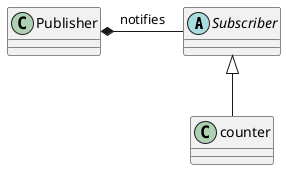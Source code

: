 @startuml
abstract class Subscriber 
Subscriber <|-- counter
Publisher *- Subscriber : notifies
@enduml
